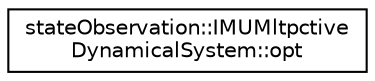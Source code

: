 digraph "Graphical Class Hierarchy"
{
  edge [fontname="Helvetica",fontsize="10",labelfontname="Helvetica",labelfontsize="10"];
  node [fontname="Helvetica",fontsize="10",shape=record];
  rankdir="LR";
  Node0 [label="stateObservation::IMUMltpctive\lDynamicalSystem::opt",height=0.2,width=0.4,color="black", fillcolor="white", style="filled",URL="$structstateObservation_1_1IMUMltpctiveDynamicalSystem_1_1opt.html"];
}
